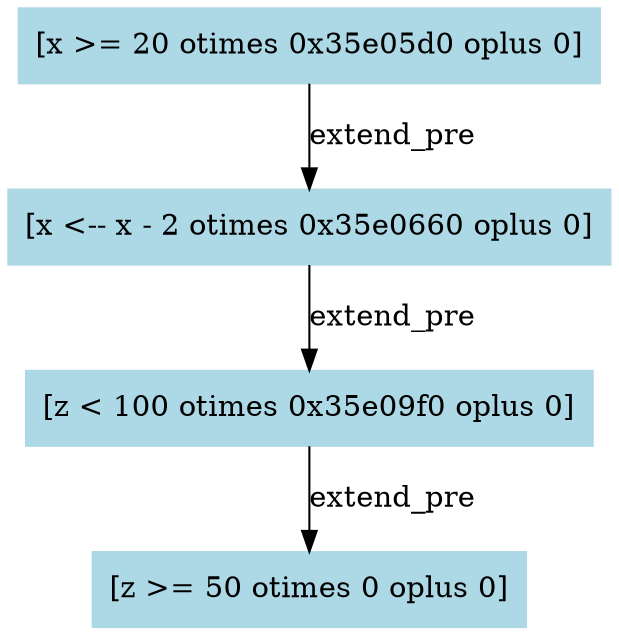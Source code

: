 digraph "[ELSIF x < 10 THEN]" {
"0x35e0540" [label="[x >= 20 otimes 0x35e05d0 oplus 0]", color=lightblue,style=filled,shape=box]
"0x35e0540" -> "0x35e05d0" [label=extend_pre,color=black]
"0x35e05d0" [label="[x <-- x - 2 otimes 0x35e0660 oplus 0]", color=lightblue,style=filled,shape=box]
"0x35e05d0" -> "0x35e0660" [label=extend_pre,color=black]
"0x35e0660" [label="[z < 100 otimes 0x35e09f0 oplus 0]", color=lightblue,style=filled,shape=box]
"0x35e0660" -> "0x35e09f0" [label=extend_pre,color=black]
"0x35e09f0" [label="[z >= 50 otimes 0 oplus 0]", color=lightblue,style=filled,shape=box]
}


